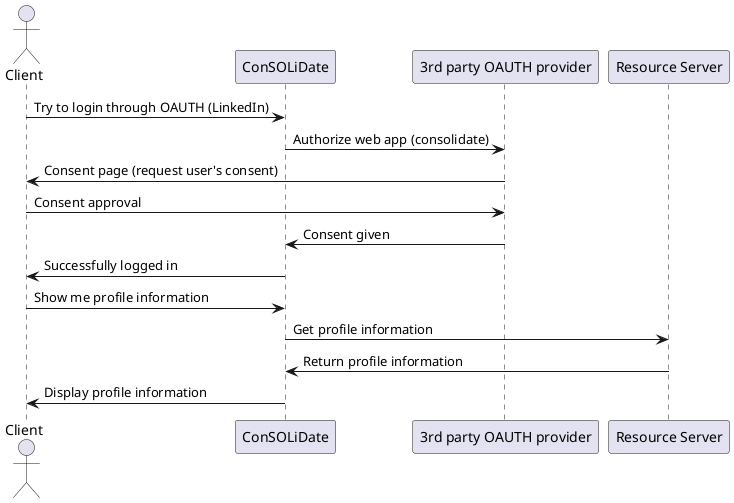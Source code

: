 @startuml


actor Client
participant "ConSOLiDate" as consolidate
participant "3rd party OAUTH provider" as OauthServer
participant "Resource Server" as ResourceServer

Client -> consolidate: Try to login through OAUTH (LinkedIn)
consolidate -> OauthServer: Authorize web app (consolidate)

OauthServer -> Client: Consent page (request user's consent)
Client -> OauthServer: Consent approval
OauthServer -> consolidate: Consent given
consolidate -> Client: Successfully logged in

Client -> consolidate: Show me profile information
consolidate -> ResourceServer: Get profile information
ResourceServer -> consolidate: Return profile information
consolidate -> Client: Display profile information


@enduml
